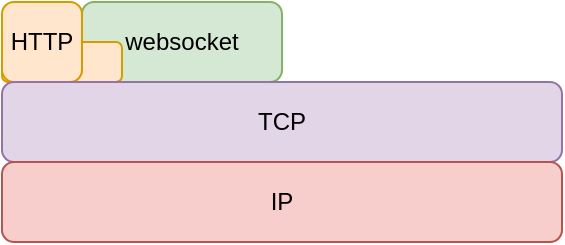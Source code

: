 <mxfile version="18.1.3" type="github">
  <diagram id="JpnrX4uSLYyhM2TAca92" name="Page-1">
    <mxGraphModel dx="490" dy="805" grid="1" gridSize="10" guides="1" tooltips="1" connect="1" arrows="1" fold="1" page="1" pageScale="1" pageWidth="827" pageHeight="1169" math="0" shadow="0">
      <root>
        <mxCell id="0" />
        <mxCell id="1" parent="0" />
        <mxCell id="b2IalRkCgERci4krdVx8-4" value="websocket" style="rounded=1;whiteSpace=wrap;html=1;fillColor=#d5e8d4;strokeColor=#82b366;" vertex="1" parent="1">
          <mxGeometry x="280" y="400" width="100" height="40" as="geometry" />
        </mxCell>
        <mxCell id="b2IalRkCgERci4krdVx8-5" value="" style="rounded=1;whiteSpace=wrap;html=1;fillColor=#ffe6cc;strokeColor=#d79b00;" vertex="1" parent="1">
          <mxGeometry x="240" y="420" width="60" height="20" as="geometry" />
        </mxCell>
        <mxCell id="b2IalRkCgERci4krdVx8-1" value="HTTP" style="rounded=1;whiteSpace=wrap;html=1;fillColor=#ffe6cc;strokeColor=#d79b00;" vertex="1" parent="1">
          <mxGeometry x="240" y="400" width="40" height="40" as="geometry" />
        </mxCell>
        <mxCell id="b2IalRkCgERci4krdVx8-2" value="TCP" style="rounded=1;whiteSpace=wrap;html=1;fillColor=#e1d5e7;strokeColor=#9673a6;" vertex="1" parent="1">
          <mxGeometry x="240" y="440" width="280" height="40" as="geometry" />
        </mxCell>
        <mxCell id="b2IalRkCgERci4krdVx8-3" value="IP" style="rounded=1;whiteSpace=wrap;html=1;fillColor=#f8cecc;strokeColor=#b85450;" vertex="1" parent="1">
          <mxGeometry x="240" y="480" width="280" height="40" as="geometry" />
        </mxCell>
      </root>
    </mxGraphModel>
  </diagram>
</mxfile>
